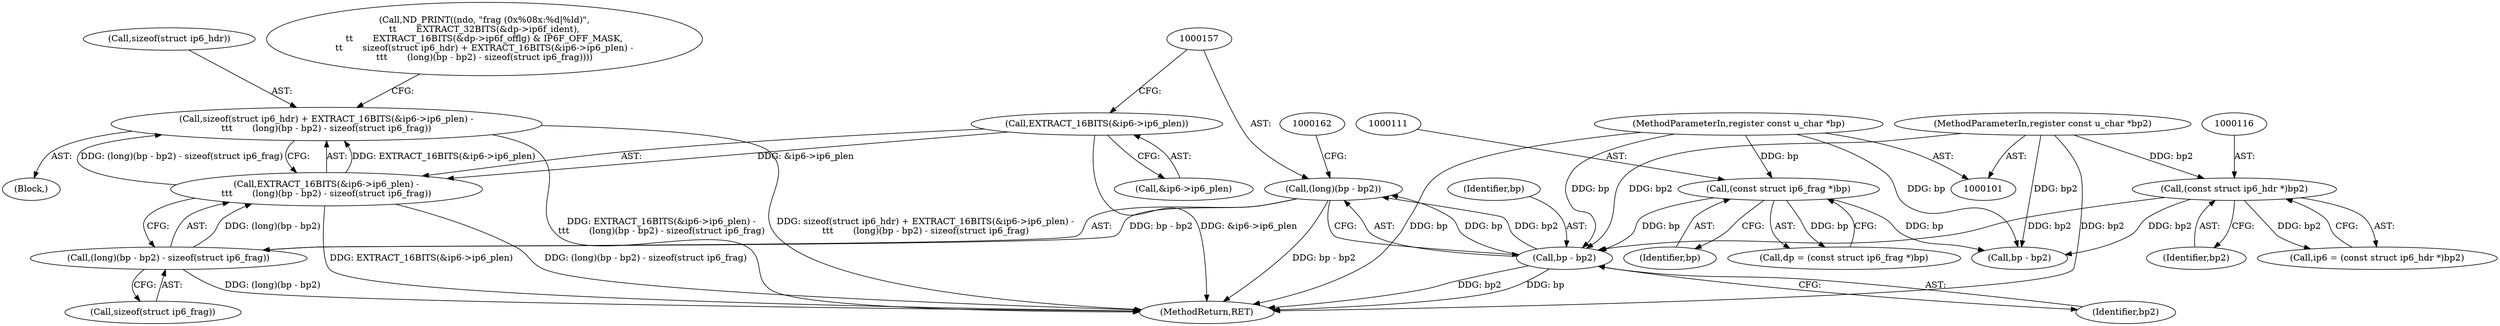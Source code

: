 digraph "0_tcpdump_2d669862df7cd17f539129049f6fb70d17174125@API" {
"1000146" [label="(Call,sizeof(struct ip6_hdr) + EXTRACT_16BITS(&ip6->ip6_plen) -\n\t\t\t       (long)(bp - bp2) - sizeof(struct ip6_frag))"];
"1000149" [label="(Call,EXTRACT_16BITS(&ip6->ip6_plen) -\n\t\t\t       (long)(bp - bp2) - sizeof(struct ip6_frag))"];
"1000150" [label="(Call,EXTRACT_16BITS(&ip6->ip6_plen))"];
"1000155" [label="(Call,(long)(bp - bp2) - sizeof(struct ip6_frag))"];
"1000156" [label="(Call,(long)(bp - bp2))"];
"1000158" [label="(Call,bp - bp2)"];
"1000110" [label="(Call,(const struct ip6_frag *)bp)"];
"1000103" [label="(MethodParameterIn,register const u_char *bp)"];
"1000115" [label="(Call,(const struct ip6_hdr *)bp2)"];
"1000104" [label="(MethodParameterIn,register const u_char *bp2)"];
"1000146" [label="(Call,sizeof(struct ip6_hdr) + EXTRACT_16BITS(&ip6->ip6_plen) -\n\t\t\t       (long)(bp - bp2) - sizeof(struct ip6_frag))"];
"1000112" [label="(Identifier,bp)"];
"1000113" [label="(Call,ip6 = (const struct ip6_hdr *)bp2)"];
"1000160" [label="(Identifier,bp2)"];
"1000147" [label="(Call,sizeof(struct ip6_hdr))"];
"1000108" [label="(Call,dp = (const struct ip6_frag *)bp)"];
"1000158" [label="(Call,bp - bp2)"];
"1000225" [label="(MethodReturn,RET)"];
"1000103" [label="(MethodParameterIn,register const u_char *bp)"];
"1000151" [label="(Call,&ip6->ip6_plen)"];
"1000110" [label="(Call,(const struct ip6_frag *)bp)"];
"1000150" [label="(Call,EXTRACT_16BITS(&ip6->ip6_plen))"];
"1000190" [label="(Call,bp - bp2)"];
"1000138" [label="(Block,)"];
"1000115" [label="(Call,(const struct ip6_hdr *)bp2)"];
"1000149" [label="(Call,EXTRACT_16BITS(&ip6->ip6_plen) -\n\t\t\t       (long)(bp - bp2) - sizeof(struct ip6_frag))"];
"1000155" [label="(Call,(long)(bp - bp2) - sizeof(struct ip6_frag))"];
"1000104" [label="(MethodParameterIn,register const u_char *bp2)"];
"1000161" [label="(Call,sizeof(struct ip6_frag))"];
"1000156" [label="(Call,(long)(bp - bp2))"];
"1000127" [label="(Call,ND_PRINT((ndo, \"frag (0x%08x:%d|%ld)\",\n\t\t       EXTRACT_32BITS(&dp->ip6f_ident),\n\t\t       EXTRACT_16BITS(&dp->ip6f_offlg) & IP6F_OFF_MASK,\n\t\t       sizeof(struct ip6_hdr) + EXTRACT_16BITS(&ip6->ip6_plen) -\n\t\t\t       (long)(bp - bp2) - sizeof(struct ip6_frag))))"];
"1000159" [label="(Identifier,bp)"];
"1000117" [label="(Identifier,bp2)"];
"1000146" -> "1000138"  [label="AST: "];
"1000146" -> "1000149"  [label="CFG: "];
"1000147" -> "1000146"  [label="AST: "];
"1000149" -> "1000146"  [label="AST: "];
"1000127" -> "1000146"  [label="CFG: "];
"1000146" -> "1000225"  [label="DDG: EXTRACT_16BITS(&ip6->ip6_plen) -\n\t\t\t       (long)(bp - bp2) - sizeof(struct ip6_frag)"];
"1000146" -> "1000225"  [label="DDG: sizeof(struct ip6_hdr) + EXTRACT_16BITS(&ip6->ip6_plen) -\n\t\t\t       (long)(bp - bp2) - sizeof(struct ip6_frag)"];
"1000149" -> "1000146"  [label="DDG: EXTRACT_16BITS(&ip6->ip6_plen)"];
"1000149" -> "1000146"  [label="DDG: (long)(bp - bp2) - sizeof(struct ip6_frag)"];
"1000149" -> "1000155"  [label="CFG: "];
"1000150" -> "1000149"  [label="AST: "];
"1000155" -> "1000149"  [label="AST: "];
"1000149" -> "1000225"  [label="DDG: (long)(bp - bp2) - sizeof(struct ip6_frag)"];
"1000149" -> "1000225"  [label="DDG: EXTRACT_16BITS(&ip6->ip6_plen)"];
"1000150" -> "1000149"  [label="DDG: &ip6->ip6_plen"];
"1000155" -> "1000149"  [label="DDG: (long)(bp - bp2)"];
"1000150" -> "1000151"  [label="CFG: "];
"1000151" -> "1000150"  [label="AST: "];
"1000157" -> "1000150"  [label="CFG: "];
"1000150" -> "1000225"  [label="DDG: &ip6->ip6_plen"];
"1000155" -> "1000161"  [label="CFG: "];
"1000156" -> "1000155"  [label="AST: "];
"1000161" -> "1000155"  [label="AST: "];
"1000155" -> "1000225"  [label="DDG: (long)(bp - bp2)"];
"1000156" -> "1000155"  [label="DDG: bp - bp2"];
"1000156" -> "1000158"  [label="CFG: "];
"1000157" -> "1000156"  [label="AST: "];
"1000158" -> "1000156"  [label="AST: "];
"1000162" -> "1000156"  [label="CFG: "];
"1000156" -> "1000225"  [label="DDG: bp - bp2"];
"1000158" -> "1000156"  [label="DDG: bp"];
"1000158" -> "1000156"  [label="DDG: bp2"];
"1000158" -> "1000160"  [label="CFG: "];
"1000159" -> "1000158"  [label="AST: "];
"1000160" -> "1000158"  [label="AST: "];
"1000158" -> "1000225"  [label="DDG: bp"];
"1000158" -> "1000225"  [label="DDG: bp2"];
"1000110" -> "1000158"  [label="DDG: bp"];
"1000103" -> "1000158"  [label="DDG: bp"];
"1000115" -> "1000158"  [label="DDG: bp2"];
"1000104" -> "1000158"  [label="DDG: bp2"];
"1000110" -> "1000108"  [label="AST: "];
"1000110" -> "1000112"  [label="CFG: "];
"1000111" -> "1000110"  [label="AST: "];
"1000112" -> "1000110"  [label="AST: "];
"1000108" -> "1000110"  [label="CFG: "];
"1000110" -> "1000108"  [label="DDG: bp"];
"1000103" -> "1000110"  [label="DDG: bp"];
"1000110" -> "1000190"  [label="DDG: bp"];
"1000103" -> "1000101"  [label="AST: "];
"1000103" -> "1000225"  [label="DDG: bp"];
"1000103" -> "1000190"  [label="DDG: bp"];
"1000115" -> "1000113"  [label="AST: "];
"1000115" -> "1000117"  [label="CFG: "];
"1000116" -> "1000115"  [label="AST: "];
"1000117" -> "1000115"  [label="AST: "];
"1000113" -> "1000115"  [label="CFG: "];
"1000115" -> "1000113"  [label="DDG: bp2"];
"1000104" -> "1000115"  [label="DDG: bp2"];
"1000115" -> "1000190"  [label="DDG: bp2"];
"1000104" -> "1000101"  [label="AST: "];
"1000104" -> "1000225"  [label="DDG: bp2"];
"1000104" -> "1000190"  [label="DDG: bp2"];
}
